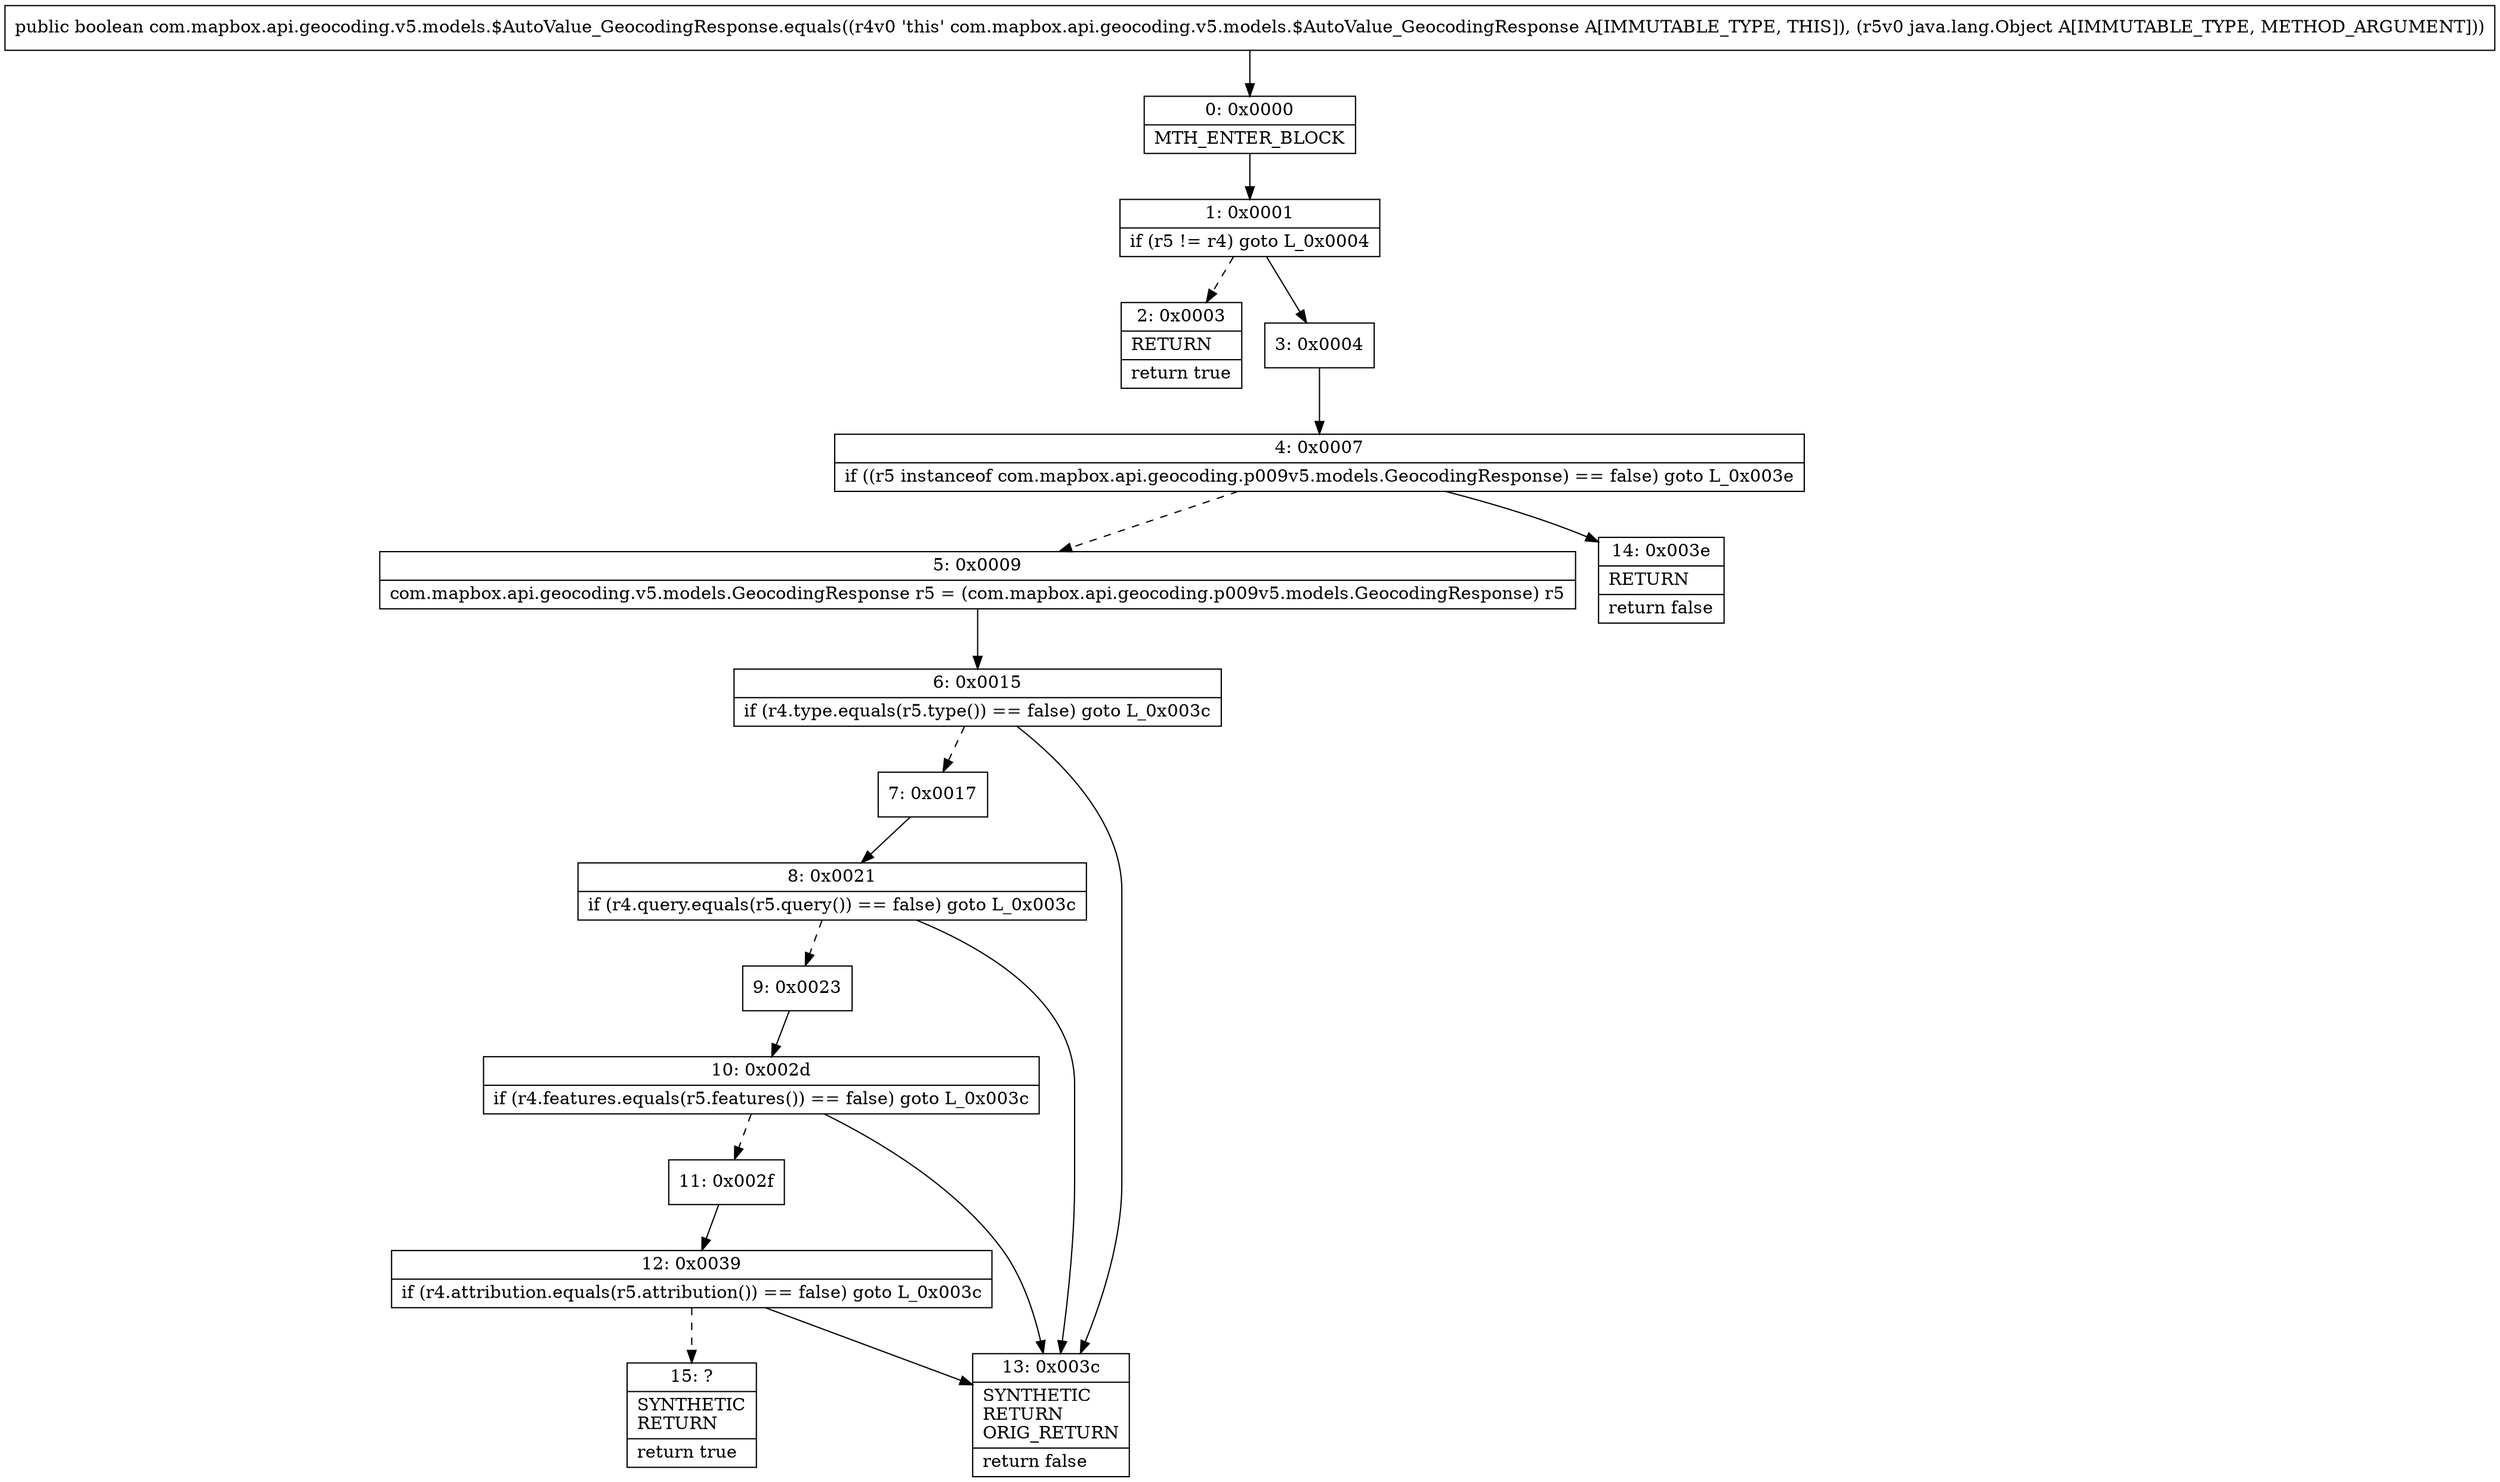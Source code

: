 digraph "CFG forcom.mapbox.api.geocoding.v5.models.$AutoValue_GeocodingResponse.equals(Ljava\/lang\/Object;)Z" {
Node_0 [shape=record,label="{0\:\ 0x0000|MTH_ENTER_BLOCK\l}"];
Node_1 [shape=record,label="{1\:\ 0x0001|if (r5 != r4) goto L_0x0004\l}"];
Node_2 [shape=record,label="{2\:\ 0x0003|RETURN\l|return true\l}"];
Node_3 [shape=record,label="{3\:\ 0x0004}"];
Node_4 [shape=record,label="{4\:\ 0x0007|if ((r5 instanceof com.mapbox.api.geocoding.p009v5.models.GeocodingResponse) == false) goto L_0x003e\l}"];
Node_5 [shape=record,label="{5\:\ 0x0009|com.mapbox.api.geocoding.v5.models.GeocodingResponse r5 = (com.mapbox.api.geocoding.p009v5.models.GeocodingResponse) r5\l}"];
Node_6 [shape=record,label="{6\:\ 0x0015|if (r4.type.equals(r5.type()) == false) goto L_0x003c\l}"];
Node_7 [shape=record,label="{7\:\ 0x0017}"];
Node_8 [shape=record,label="{8\:\ 0x0021|if (r4.query.equals(r5.query()) == false) goto L_0x003c\l}"];
Node_9 [shape=record,label="{9\:\ 0x0023}"];
Node_10 [shape=record,label="{10\:\ 0x002d|if (r4.features.equals(r5.features()) == false) goto L_0x003c\l}"];
Node_11 [shape=record,label="{11\:\ 0x002f}"];
Node_12 [shape=record,label="{12\:\ 0x0039|if (r4.attribution.equals(r5.attribution()) == false) goto L_0x003c\l}"];
Node_13 [shape=record,label="{13\:\ 0x003c|SYNTHETIC\lRETURN\lORIG_RETURN\l|return false\l}"];
Node_14 [shape=record,label="{14\:\ 0x003e|RETURN\l|return false\l}"];
Node_15 [shape=record,label="{15\:\ ?|SYNTHETIC\lRETURN\l|return true\l}"];
MethodNode[shape=record,label="{public boolean com.mapbox.api.geocoding.v5.models.$AutoValue_GeocodingResponse.equals((r4v0 'this' com.mapbox.api.geocoding.v5.models.$AutoValue_GeocodingResponse A[IMMUTABLE_TYPE, THIS]), (r5v0 java.lang.Object A[IMMUTABLE_TYPE, METHOD_ARGUMENT])) }"];
MethodNode -> Node_0;
Node_0 -> Node_1;
Node_1 -> Node_2[style=dashed];
Node_1 -> Node_3;
Node_3 -> Node_4;
Node_4 -> Node_5[style=dashed];
Node_4 -> Node_14;
Node_5 -> Node_6;
Node_6 -> Node_7[style=dashed];
Node_6 -> Node_13;
Node_7 -> Node_8;
Node_8 -> Node_9[style=dashed];
Node_8 -> Node_13;
Node_9 -> Node_10;
Node_10 -> Node_11[style=dashed];
Node_10 -> Node_13;
Node_11 -> Node_12;
Node_12 -> Node_13;
Node_12 -> Node_15[style=dashed];
}

